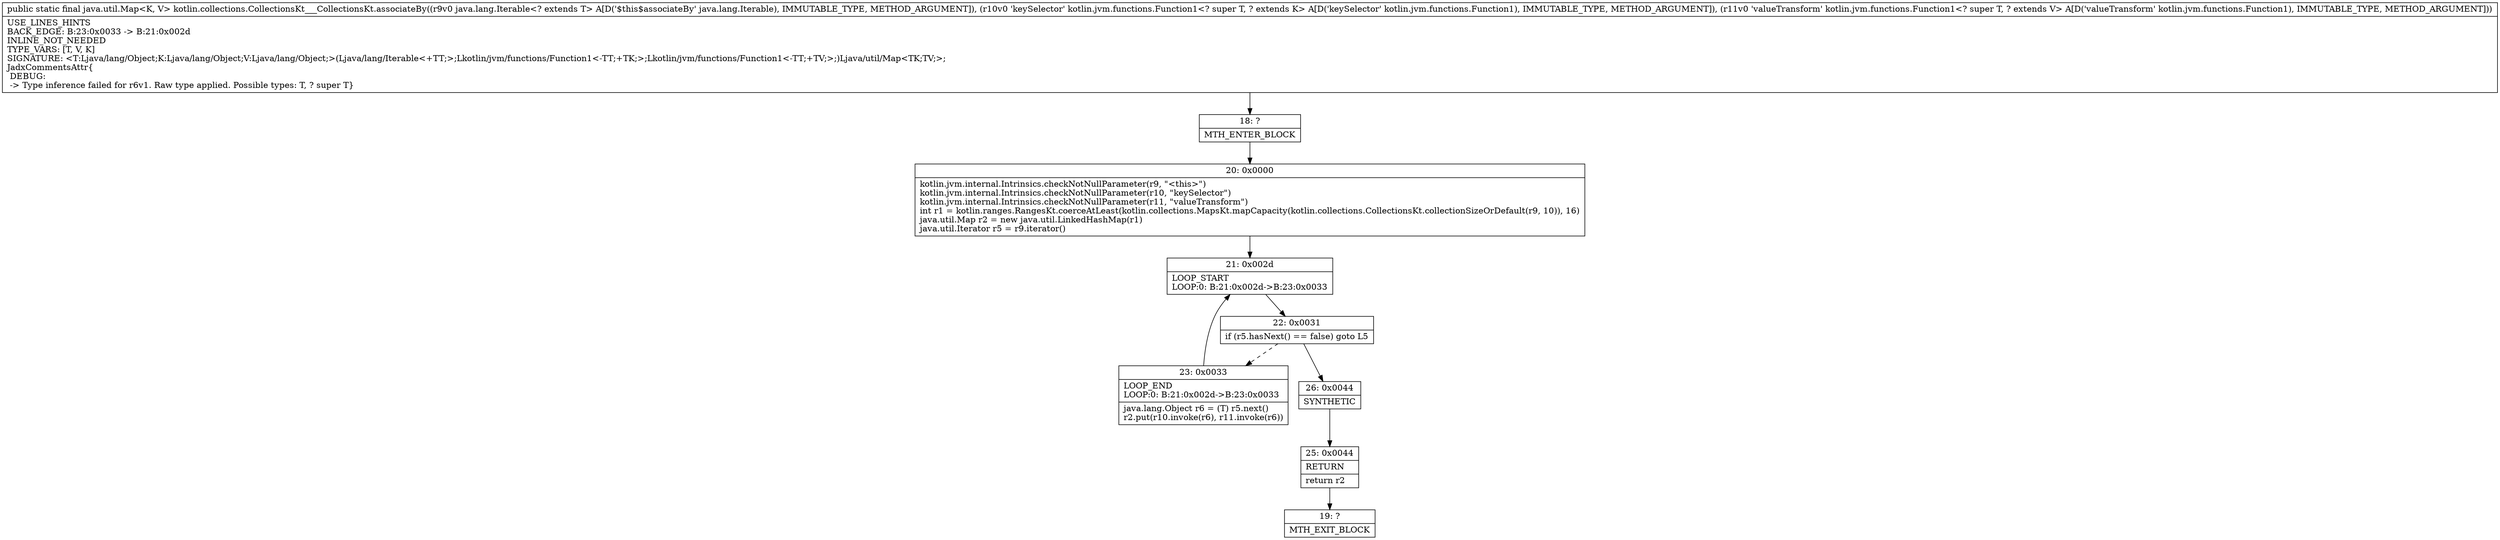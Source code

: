 digraph "CFG forkotlin.collections.CollectionsKt___CollectionsKt.associateBy(Ljava\/lang\/Iterable;Lkotlin\/jvm\/functions\/Function1;Lkotlin\/jvm\/functions\/Function1;)Ljava\/util\/Map;" {
Node_18 [shape=record,label="{18\:\ ?|MTH_ENTER_BLOCK\l}"];
Node_20 [shape=record,label="{20\:\ 0x0000|kotlin.jvm.internal.Intrinsics.checkNotNullParameter(r9, \"\<this\>\")\lkotlin.jvm.internal.Intrinsics.checkNotNullParameter(r10, \"keySelector\")\lkotlin.jvm.internal.Intrinsics.checkNotNullParameter(r11, \"valueTransform\")\lint r1 = kotlin.ranges.RangesKt.coerceAtLeast(kotlin.collections.MapsKt.mapCapacity(kotlin.collections.CollectionsKt.collectionSizeOrDefault(r9, 10)), 16)\ljava.util.Map r2 = new java.util.LinkedHashMap(r1)\ljava.util.Iterator r5 = r9.iterator()\l}"];
Node_21 [shape=record,label="{21\:\ 0x002d|LOOP_START\lLOOP:0: B:21:0x002d\-\>B:23:0x0033\l}"];
Node_22 [shape=record,label="{22\:\ 0x0031|if (r5.hasNext() == false) goto L5\l}"];
Node_23 [shape=record,label="{23\:\ 0x0033|LOOP_END\lLOOP:0: B:21:0x002d\-\>B:23:0x0033\l|java.lang.Object r6 = (T) r5.next()\lr2.put(r10.invoke(r6), r11.invoke(r6))\l}"];
Node_26 [shape=record,label="{26\:\ 0x0044|SYNTHETIC\l}"];
Node_25 [shape=record,label="{25\:\ 0x0044|RETURN\l|return r2\l}"];
Node_19 [shape=record,label="{19\:\ ?|MTH_EXIT_BLOCK\l}"];
MethodNode[shape=record,label="{public static final java.util.Map\<K, V\> kotlin.collections.CollectionsKt___CollectionsKt.associateBy((r9v0 java.lang.Iterable\<? extends T\> A[D('$this$associateBy' java.lang.Iterable), IMMUTABLE_TYPE, METHOD_ARGUMENT]), (r10v0 'keySelector' kotlin.jvm.functions.Function1\<? super T, ? extends K\> A[D('keySelector' kotlin.jvm.functions.Function1), IMMUTABLE_TYPE, METHOD_ARGUMENT]), (r11v0 'valueTransform' kotlin.jvm.functions.Function1\<? super T, ? extends V\> A[D('valueTransform' kotlin.jvm.functions.Function1), IMMUTABLE_TYPE, METHOD_ARGUMENT]))  | USE_LINES_HINTS\lBACK_EDGE: B:23:0x0033 \-\> B:21:0x002d\lINLINE_NOT_NEEDED\lTYPE_VARS: [T, V, K]\lSIGNATURE: \<T:Ljava\/lang\/Object;K:Ljava\/lang\/Object;V:Ljava\/lang\/Object;\>(Ljava\/lang\/Iterable\<+TT;\>;Lkotlin\/jvm\/functions\/Function1\<\-TT;+TK;\>;Lkotlin\/jvm\/functions\/Function1\<\-TT;+TV;\>;)Ljava\/util\/Map\<TK;TV;\>;\lJadxCommentsAttr\{\l DEBUG: \l \-\> Type inference failed for r6v1. Raw type applied. Possible types: T, ? super T\}\l}"];
MethodNode -> Node_18;Node_18 -> Node_20;
Node_20 -> Node_21;
Node_21 -> Node_22;
Node_22 -> Node_23[style=dashed];
Node_22 -> Node_26;
Node_23 -> Node_21;
Node_26 -> Node_25;
Node_25 -> Node_19;
}

